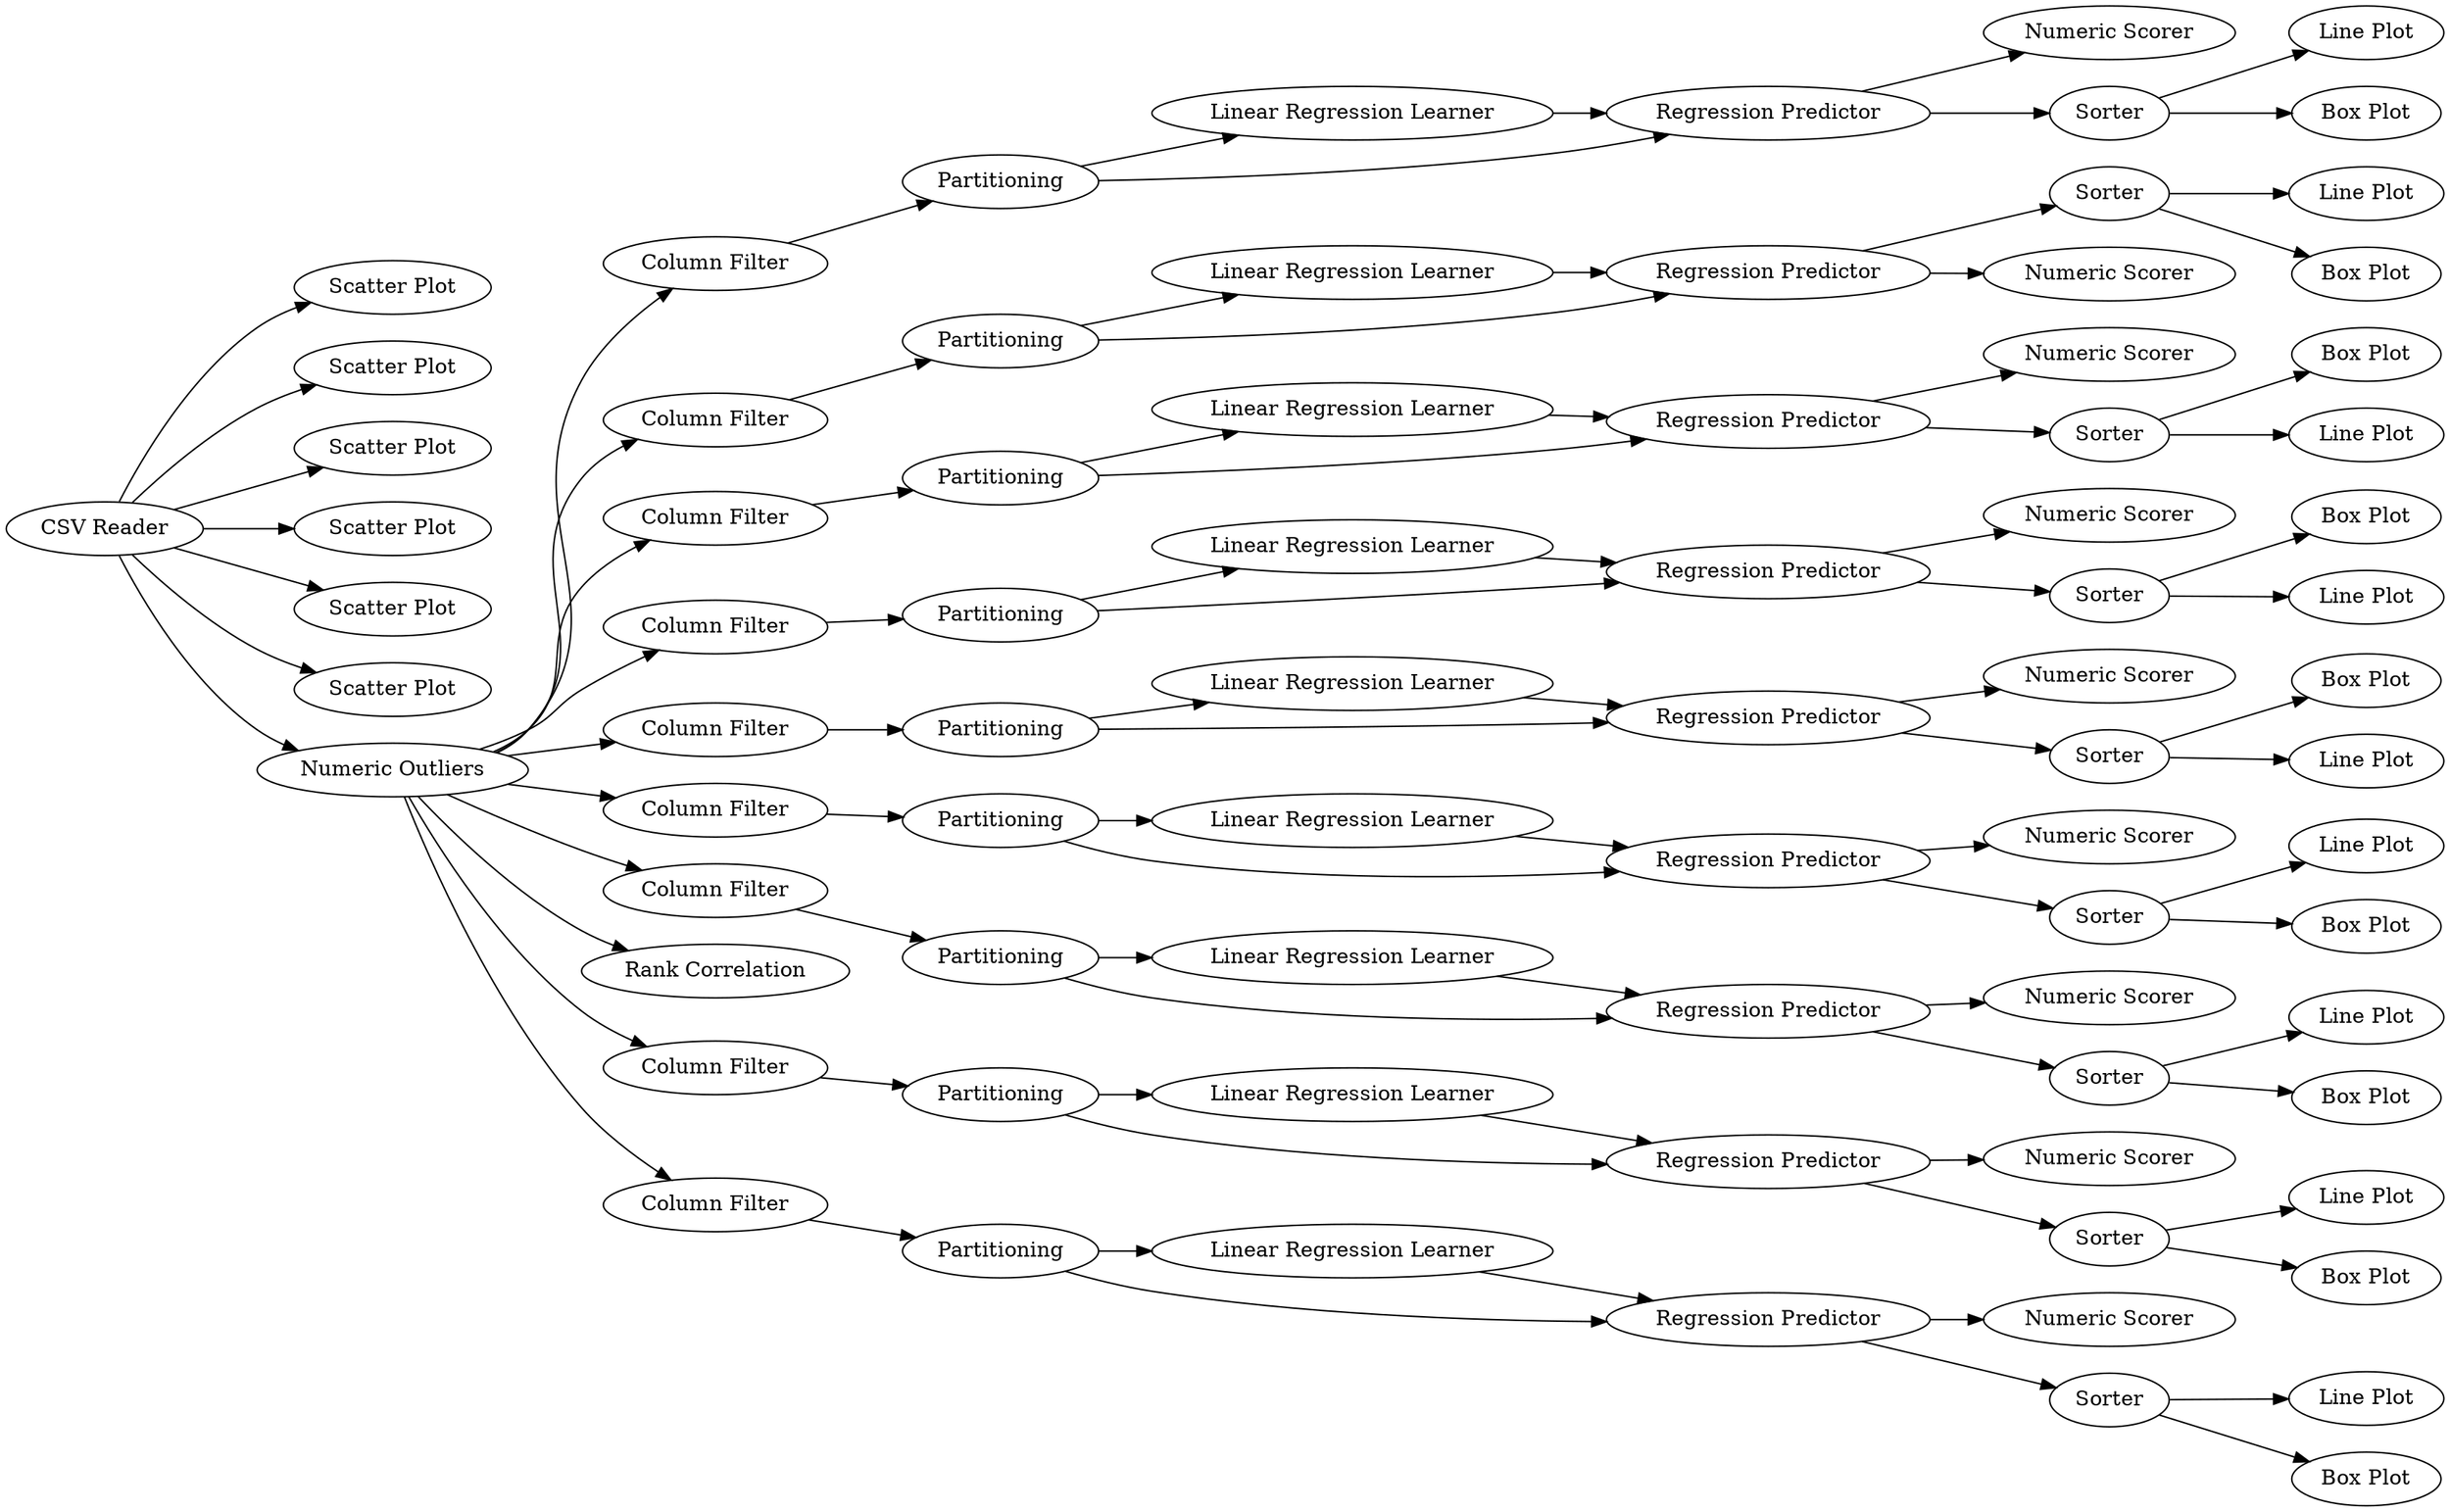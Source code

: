 digraph {
	1 [label="CSV Reader"]
	2 [label="Scatter Plot"]
	3 [label="Scatter Plot"]
	4 [label="Scatter Plot"]
	5 [label="Scatter Plot"]
	6 [label="Scatter Plot"]
	7 [label="Scatter Plot"]
	8 [label="Numeric Outliers"]
	9 [label=Partitioning]
	10 [label="Linear Regression Learner"]
	11 [label="Regression Predictor"]
	12 [label="Line Plot"]
	13 [label=Sorter]
	14 [label="Numeric Scorer"]
	15 [label="Column Filter"]
	16 [label=Partitioning]
	17 [label="Linear Regression Learner"]
	18 [label="Regression Predictor"]
	19 [label="Numeric Scorer"]
	20 [label=Sorter]
	21 [label="Line Plot"]
	22 [label="Box Plot"]
	23 [label="Box Plot"]
	25 [label="Column Filter"]
	26 [label="Box Plot"]
	27 [label="Column Filter"]
	28 [label=Partitioning]
	29 [label="Linear Regression Learner"]
	30 [label="Regression Predictor"]
	31 [label="Numeric Scorer"]
	32 [label=Sorter]
	33 [label="Line Plot"]
	34 [label="Box Plot"]
	35 [label="Column Filter"]
	36 [label=Partitioning]
	37 [label="Linear Regression Learner"]
	38 [label="Regression Predictor"]
	39 [label="Numeric Scorer"]
	40 [label=Sorter]
	41 [label="Line Plot"]
	42 [label="Box Plot"]
	43 [label="Column Filter"]
	44 [label=Partitioning]
	45 [label="Linear Regression Learner"]
	46 [label="Regression Predictor"]
	47 [label="Numeric Scorer"]
	48 [label=Sorter]
	49 [label="Line Plot"]
	50 [label="Linear Regression Learner"]
	51 [label="Regression Predictor"]
	52 [label="Numeric Scorer"]
	53 [label=Sorter]
	54 [label="Line Plot"]
	55 [label="Box Plot"]
	56 [label="Column Filter"]
	57 [label=Partitioning]
	58 [label="Column Filter"]
	59 [label=Partitioning]
	60 [label="Linear Regression Learner"]
	61 [label="Regression Predictor"]
	62 [label="Numeric Scorer"]
	63 [label=Sorter]
	64 [label="Line Plot"]
	65 [label="Box Plot"]
	66 [label="Rank Correlation"]
	67 [label="Column Filter"]
	68 [label=Partitioning]
	69 [label="Linear Regression Learner"]
	70 [label="Regression Predictor"]
	71 [label="Numeric Scorer"]
	72 [label=Sorter]
	73 [label="Line Plot"]
	74 [label="Box Plot"]
	75 [label="Column Filter"]
	76 [label=Partitioning]
	77 [label="Linear Regression Learner"]
	78 [label="Regression Predictor"]
	79 [label="Numeric Scorer"]
	80 [label=Sorter]
	81 [label="Line Plot"]
	82 [label="Box Plot"]
	1 -> 3
	1 -> 2
	1 -> 5
	1 -> 4
	1 -> 7
	1 -> 6
	1 -> 8
	8 -> 15
	8 -> 25
	8 -> 27
	8 -> 43
	8 -> 35
	8 -> 56
	8 -> 58
	8 -> 75
	8 -> 66
	8 -> 67
	9 -> 11
	9 -> 10
	10 -> 11
	11 -> 14
	11 -> 13
	13 -> 12
	13 -> 22
	15 -> 16
	16 -> 17
	16 -> 18
	17 -> 18
	18 -> 19
	18 -> 20
	20 -> 21
	20 -> 23
	25 -> 9
	27 -> 28
	28 -> 29
	28 -> 30
	29 -> 30
	30 -> 31
	30 -> 32
	32 -> 33
	32 -> 26
	35 -> 36
	36 -> 37
	36 -> 38
	37 -> 38
	38 -> 39
	38 -> 40
	40 -> 41
	40 -> 34
	43 -> 44
	44 -> 45
	44 -> 46
	45 -> 46
	46 -> 47
	46 -> 48
	48 -> 49
	48 -> 42
	50 -> 51
	51 -> 53
	51 -> 52
	53 -> 55
	53 -> 54
	56 -> 57
	57 -> 51
	57 -> 50
	58 -> 59
	59 -> 61
	59 -> 60
	60 -> 61
	61 -> 63
	61 -> 62
	63 -> 65
	63 -> 64
	67 -> 68
	68 -> 69
	68 -> 70
	69 -> 70
	70 -> 71
	70 -> 72
	72 -> 73
	72 -> 74
	75 -> 76
	76 -> 77
	76 -> 78
	77 -> 78
	78 -> 79
	78 -> 80
	80 -> 81
	80 -> 82
	rankdir=LR
}
